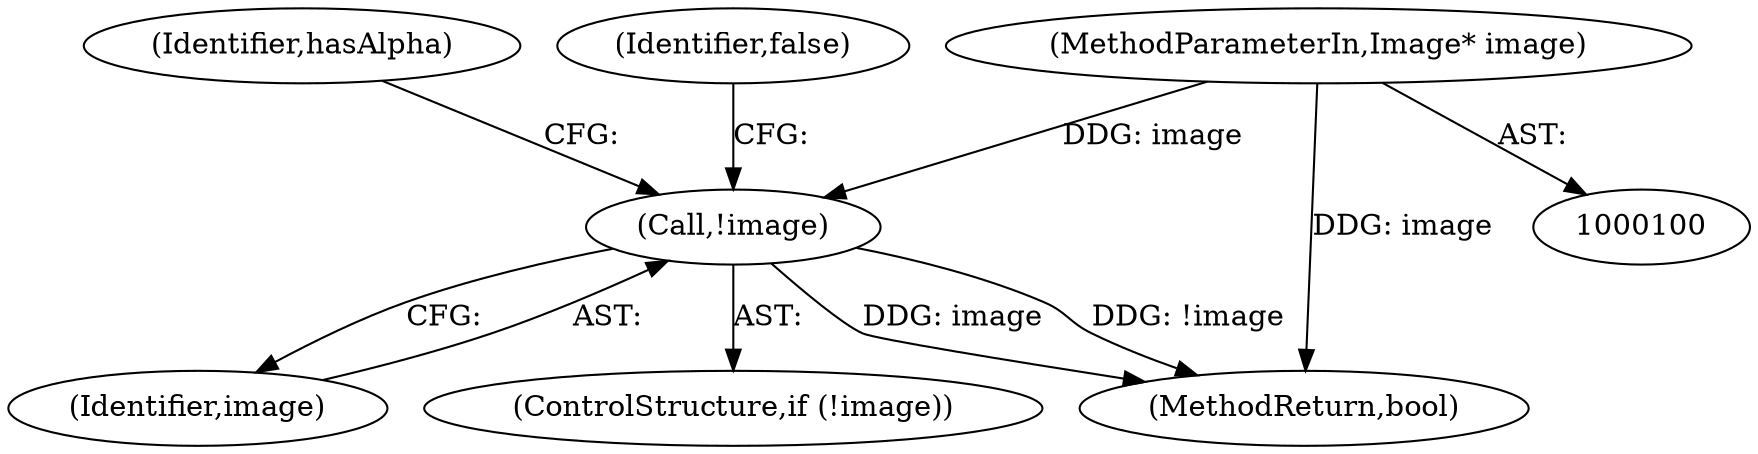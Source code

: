 digraph "0_Chrome_7c2785fab1685c8735288dfbbbb617d9c4f5d8b2@pointer" {
"1000101" [label="(MethodParameterIn,Image* image)"];
"1000109" [label="(Call,!image)"];
"1000109" [label="(Call,!image)"];
"1000117" [label="(Identifier,hasAlpha)"];
"1000110" [label="(Identifier,image)"];
"1000112" [label="(Identifier,false)"];
"1000101" [label="(MethodParameterIn,Image* image)"];
"1000108" [label="(ControlStructure,if (!image))"];
"1000490" [label="(MethodReturn,bool)"];
"1000101" -> "1000100"  [label="AST: "];
"1000101" -> "1000490"  [label="DDG: image"];
"1000101" -> "1000109"  [label="DDG: image"];
"1000109" -> "1000108"  [label="AST: "];
"1000109" -> "1000110"  [label="CFG: "];
"1000110" -> "1000109"  [label="AST: "];
"1000112" -> "1000109"  [label="CFG: "];
"1000117" -> "1000109"  [label="CFG: "];
"1000109" -> "1000490"  [label="DDG: image"];
"1000109" -> "1000490"  [label="DDG: !image"];
}
